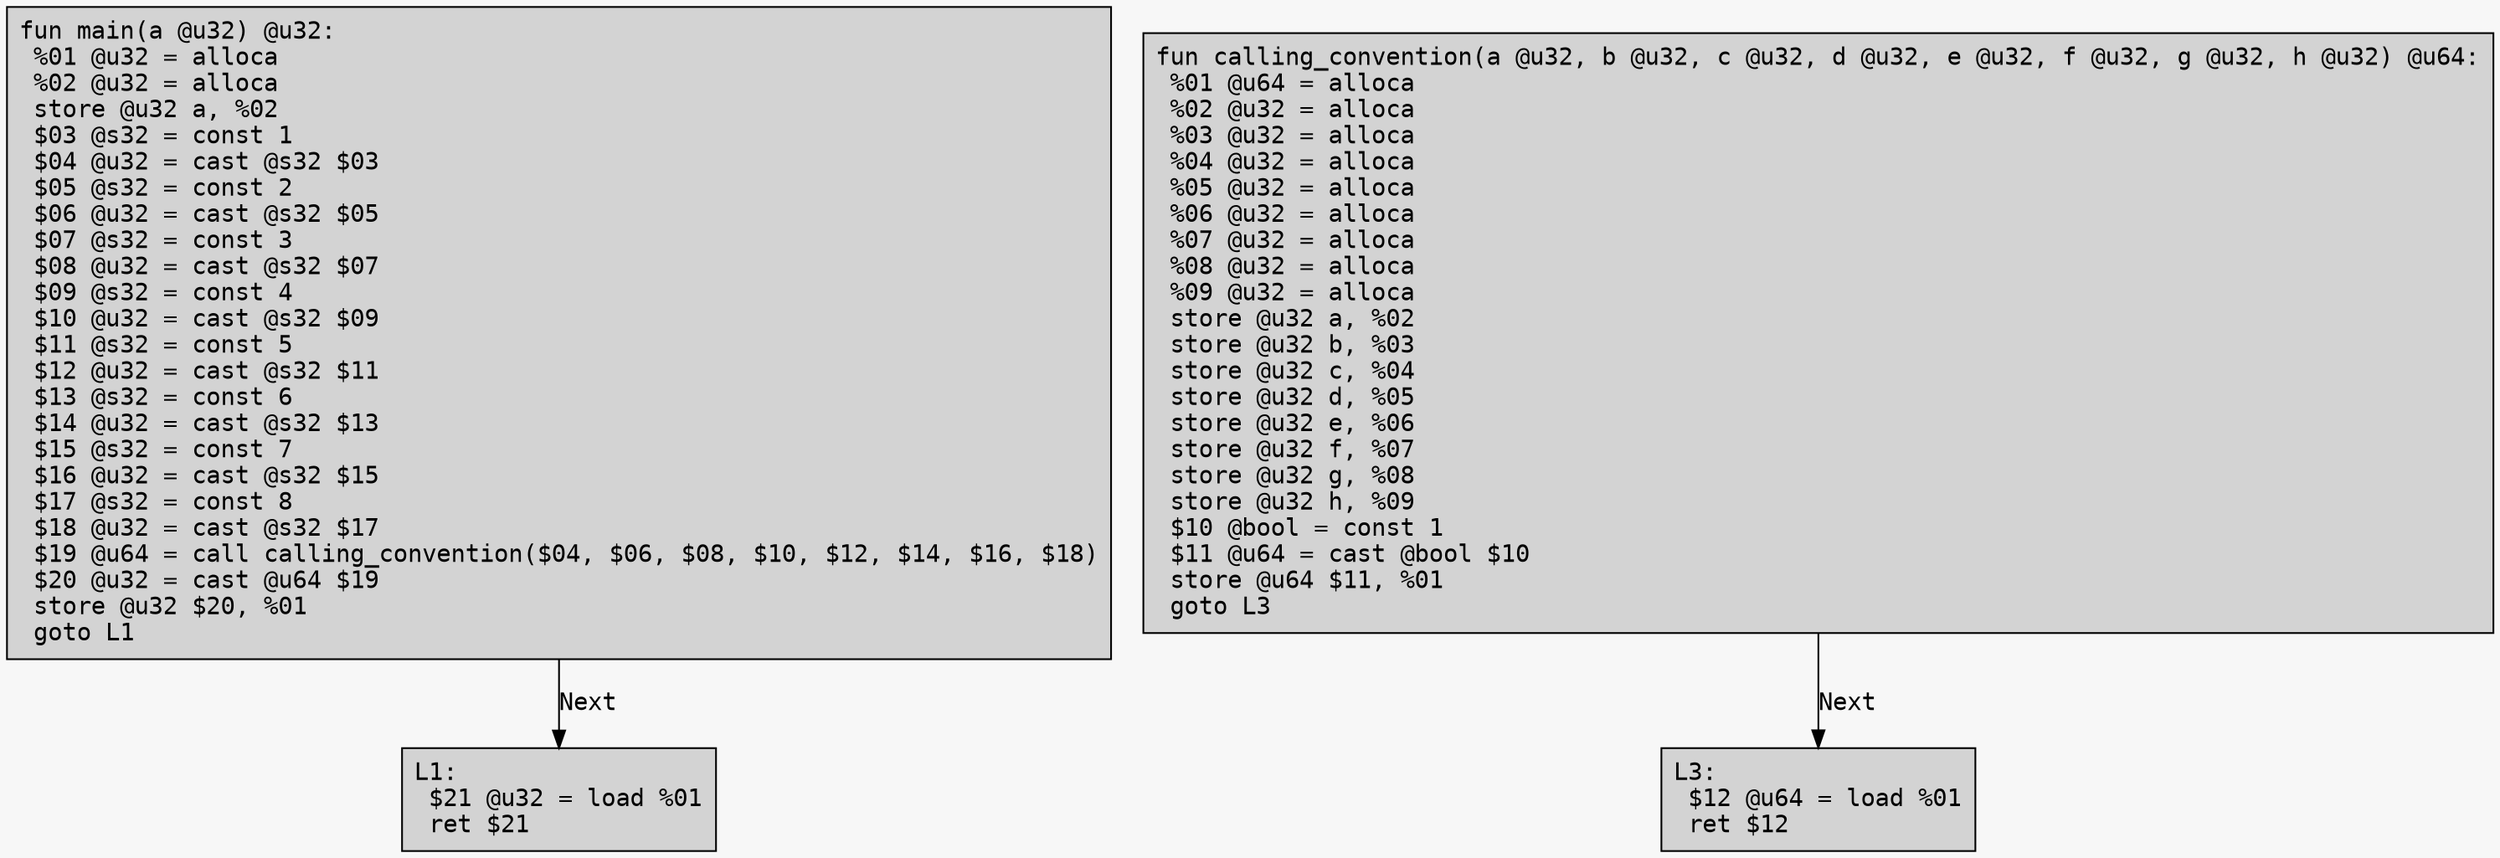 digraph CFG {
	graph [fontname = "Monospace"];
	node  [fontname = "Monospace", shape=box, style=filled, margin=0.1];
	edge  [fontname = "Monospace"];
	bgcolor = "#f7f7f7";
	splines = false;

	L0 [label="fun main(a @u32) @u32:\l %01 @u32 = alloca\l %02 @u32 = alloca\l store @u32 a, %02\l $03 @s32 = const 1\l $04 @u32 = cast @s32 $03\l $05 @s32 = const 2\l $06 @u32 = cast @s32 $05\l $07 @s32 = const 3\l $08 @u32 = cast @s32 $07\l $09 @s32 = const 4\l $10 @u32 = cast @s32 $09\l $11 @s32 = const 5\l $12 @u32 = cast @s32 $11\l $13 @s32 = const 6\l $14 @u32 = cast @s32 $13\l $15 @s32 = const 7\l $16 @u32 = cast @s32 $15\l $17 @s32 = const 8\l $18 @u32 = cast @s32 $17\l $19 @u64 = call calling_convention($04, $06, $08, $10, $12, $14, $16, $18)\l $20 @u32 = cast @u64 $19\l store @u32 $20, %01\l goto L1\l"];
	L0 -> L1 [label="Next"];
	L1 [label="L1:\l $21 @u32 = load %01\l ret $21\l"];
	L2 [label="fun calling_convention(a @u32, b @u32, c @u32, d @u32, e @u32, f @u32, g @u32, h @u32) @u64:\l %01 @u64 = alloca\l %02 @u32 = alloca\l %03 @u32 = alloca\l %04 @u32 = alloca\l %05 @u32 = alloca\l %06 @u32 = alloca\l %07 @u32 = alloca\l %08 @u32 = alloca\l %09 @u32 = alloca\l store @u32 a, %02\l store @u32 b, %03\l store @u32 c, %04\l store @u32 d, %05\l store @u32 e, %06\l store @u32 f, %07\l store @u32 g, %08\l store @u32 h, %09\l $10 @bool = const 1\l $11 @u64 = cast @bool $10\l store @u64 $11, %01\l goto L3\l"];
	L2 -> L3 [label="Next"];
	L3 [label="L3:\l $12 @u64 = load %01\l ret $12\l"];
}
